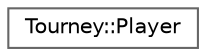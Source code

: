 digraph "Graphical Class Hierarchy"
{
 // LATEX_PDF_SIZE
  bgcolor="transparent";
  edge [fontname=Helvetica,fontsize=10,labelfontname=Helvetica,labelfontsize=10];
  node [fontname=Helvetica,fontsize=10,shape=box,height=0.2,width=0.4];
  rankdir="LR";
  Node0 [id="Node000000",label="Tourney::Player",height=0.2,width=0.4,color="grey40", fillcolor="white", style="filled",URL="$struct_tourney_1_1_player.html",tooltip=" "];
}
